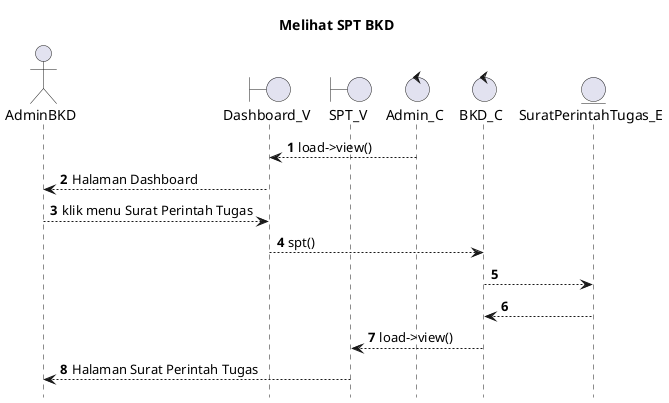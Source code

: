 @startuml

autonumber
hide footbox
title Melihat SPT BKD 

Actor AdminBKD
boundary Dashboard_V
boundary SPT_V
control Admin_C
control BKD_C
Entity SuratPerintahTugas_E

Admin_C --> Dashboard_V: load->view()
Dashboard_V --> AdminBKD: Halaman Dashboard
AdminBKD --> Dashboard_V: klik menu Surat Perintah Tugas 
Dashboard_V --> BKD_C: spt()
BKD_C --> SuratPerintahTugas_E:
    
    SuratPerintahTugas_E --> BKD_C:
    BKD_C --> SPT_V: load->view()
    SPT_V --> AdminBKD: Halaman Surat Perintah Tugas 

@enduml